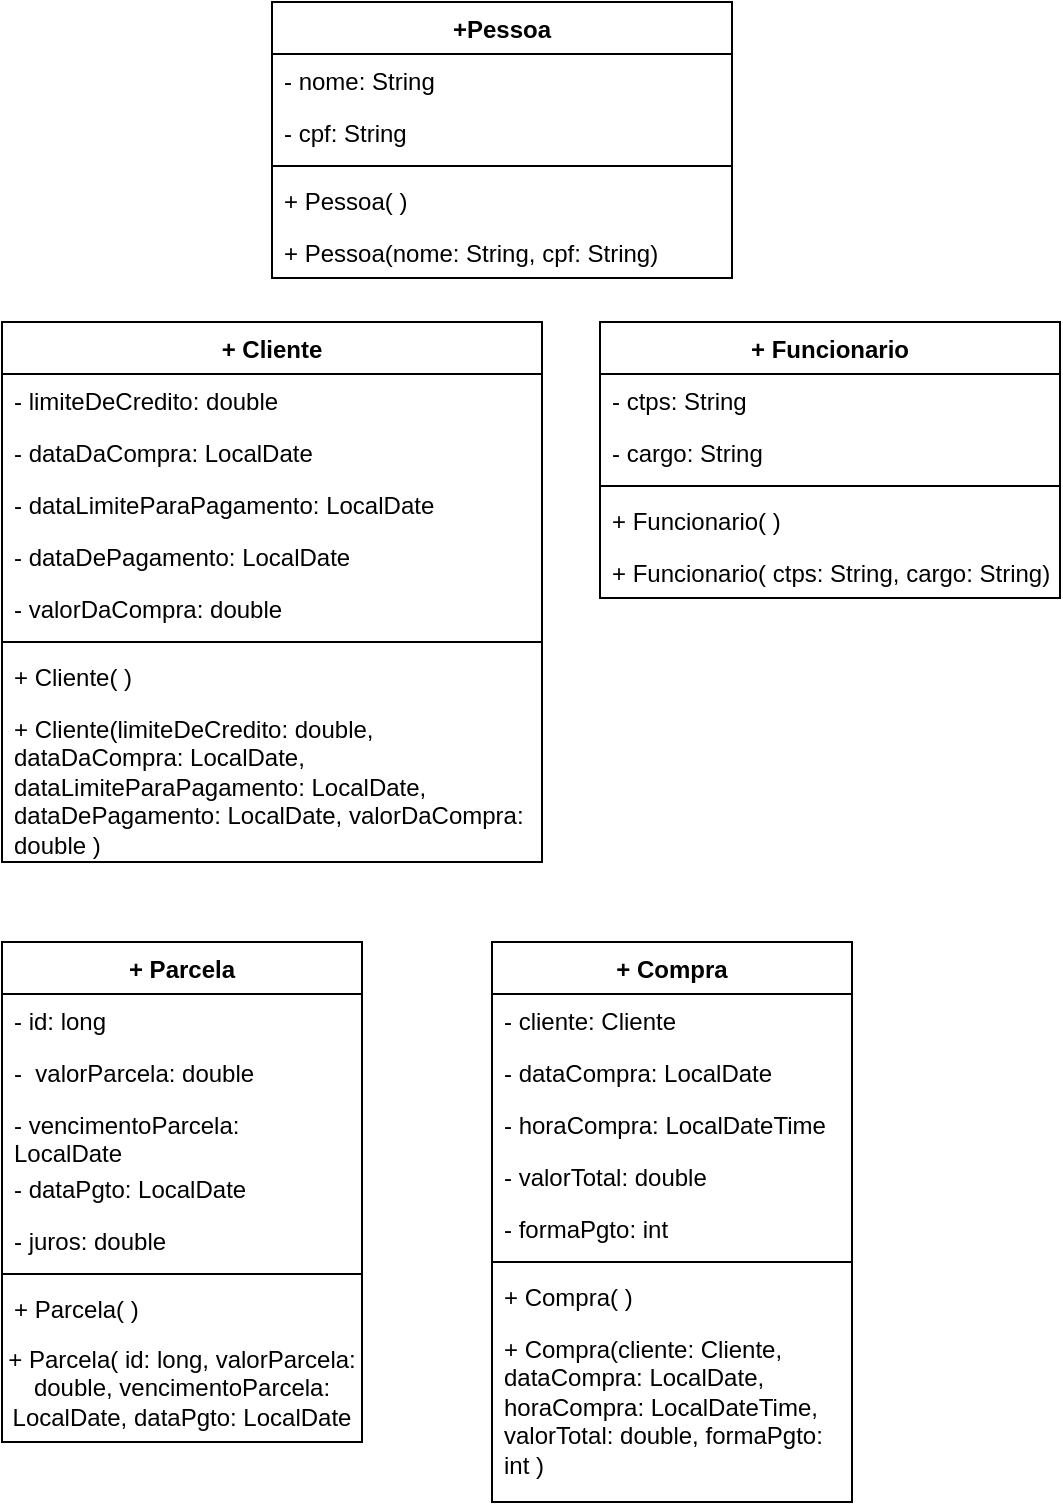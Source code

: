 <mxfile version="21.0.6" type="github">
  <diagram name="Página-1" id="w4dack0DZK9mibiYDhm6">
    <mxGraphModel dx="614" dy="611" grid="1" gridSize="10" guides="1" tooltips="1" connect="1" arrows="1" fold="1" page="1" pageScale="1" pageWidth="827" pageHeight="1169" math="0" shadow="0">
      <root>
        <mxCell id="0" />
        <mxCell id="1" parent="0" />
        <mxCell id="keoGJfwxfNlejUzIRjcz-1" value="+Pessoa" style="swimlane;fontStyle=1;align=center;verticalAlign=top;childLayout=stackLayout;horizontal=1;startSize=26;horizontalStack=0;resizeParent=1;resizeParentMax=0;resizeLast=0;collapsible=1;marginBottom=0;whiteSpace=wrap;html=1;" vertex="1" parent="1">
          <mxGeometry x="250" y="50" width="230" height="138" as="geometry" />
        </mxCell>
        <mxCell id="keoGJfwxfNlejUzIRjcz-2" value="- nome: String" style="text;strokeColor=none;fillColor=none;align=left;verticalAlign=top;spacingLeft=4;spacingRight=4;overflow=hidden;rotatable=0;points=[[0,0.5],[1,0.5]];portConstraint=eastwest;whiteSpace=wrap;html=1;" vertex="1" parent="keoGJfwxfNlejUzIRjcz-1">
          <mxGeometry y="26" width="230" height="26" as="geometry" />
        </mxCell>
        <mxCell id="keoGJfwxfNlejUzIRjcz-6" value="- cpf: String" style="text;strokeColor=none;fillColor=none;align=left;verticalAlign=top;spacingLeft=4;spacingRight=4;overflow=hidden;rotatable=0;points=[[0,0.5],[1,0.5]];portConstraint=eastwest;whiteSpace=wrap;html=1;" vertex="1" parent="keoGJfwxfNlejUzIRjcz-1">
          <mxGeometry y="52" width="230" height="26" as="geometry" />
        </mxCell>
        <mxCell id="keoGJfwxfNlejUzIRjcz-3" value="" style="line;strokeWidth=1;fillColor=none;align=left;verticalAlign=middle;spacingTop=-1;spacingLeft=3;spacingRight=3;rotatable=0;labelPosition=right;points=[];portConstraint=eastwest;strokeColor=inherit;" vertex="1" parent="keoGJfwxfNlejUzIRjcz-1">
          <mxGeometry y="78" width="230" height="8" as="geometry" />
        </mxCell>
        <mxCell id="keoGJfwxfNlejUzIRjcz-4" value="+ Pessoa( )&lt;br&gt;" style="text;strokeColor=none;fillColor=none;align=left;verticalAlign=top;spacingLeft=4;spacingRight=4;overflow=hidden;rotatable=0;points=[[0,0.5],[1,0.5]];portConstraint=eastwest;whiteSpace=wrap;html=1;" vertex="1" parent="keoGJfwxfNlejUzIRjcz-1">
          <mxGeometry y="86" width="230" height="26" as="geometry" />
        </mxCell>
        <mxCell id="keoGJfwxfNlejUzIRjcz-8" value="+ Pessoa(nome: String, cpf: String)" style="text;strokeColor=none;fillColor=none;align=left;verticalAlign=top;spacingLeft=4;spacingRight=4;overflow=hidden;rotatable=0;points=[[0,0.5],[1,0.5]];portConstraint=eastwest;whiteSpace=wrap;html=1;" vertex="1" parent="keoGJfwxfNlejUzIRjcz-1">
          <mxGeometry y="112" width="230" height="26" as="geometry" />
        </mxCell>
        <mxCell id="keoGJfwxfNlejUzIRjcz-9" value="+ Cliente" style="swimlane;fontStyle=1;align=center;verticalAlign=top;childLayout=stackLayout;horizontal=1;startSize=26;horizontalStack=0;resizeParent=1;resizeParentMax=0;resizeLast=0;collapsible=1;marginBottom=0;whiteSpace=wrap;html=1;" vertex="1" parent="1">
          <mxGeometry x="115" y="210" width="270" height="270" as="geometry" />
        </mxCell>
        <mxCell id="keoGJfwxfNlejUzIRjcz-10" value="- limiteDeCredito: double" style="text;strokeColor=none;fillColor=none;align=left;verticalAlign=top;spacingLeft=4;spacingRight=4;overflow=hidden;rotatable=0;points=[[0,0.5],[1,0.5]];portConstraint=eastwest;whiteSpace=wrap;html=1;" vertex="1" parent="keoGJfwxfNlejUzIRjcz-9">
          <mxGeometry y="26" width="270" height="26" as="geometry" />
        </mxCell>
        <mxCell id="keoGJfwxfNlejUzIRjcz-14" value="- dataDaCompra: LocalDate" style="text;strokeColor=none;fillColor=none;align=left;verticalAlign=top;spacingLeft=4;spacingRight=4;overflow=hidden;rotatable=0;points=[[0,0.5],[1,0.5]];portConstraint=eastwest;whiteSpace=wrap;html=1;" vertex="1" parent="keoGJfwxfNlejUzIRjcz-9">
          <mxGeometry y="52" width="270" height="26" as="geometry" />
        </mxCell>
        <mxCell id="keoGJfwxfNlejUzIRjcz-15" value="- dataLimiteParaPagamento: LocalDate" style="text;strokeColor=none;fillColor=none;align=left;verticalAlign=top;spacingLeft=4;spacingRight=4;overflow=hidden;rotatable=0;points=[[0,0.5],[1,0.5]];portConstraint=eastwest;whiteSpace=wrap;html=1;" vertex="1" parent="keoGJfwxfNlejUzIRjcz-9">
          <mxGeometry y="78" width="270" height="26" as="geometry" />
        </mxCell>
        <mxCell id="keoGJfwxfNlejUzIRjcz-16" value="- dataDePagamento: LocalDate" style="text;strokeColor=none;fillColor=none;align=left;verticalAlign=top;spacingLeft=4;spacingRight=4;overflow=hidden;rotatable=0;points=[[0,0.5],[1,0.5]];portConstraint=eastwest;whiteSpace=wrap;html=1;" vertex="1" parent="keoGJfwxfNlejUzIRjcz-9">
          <mxGeometry y="104" width="270" height="26" as="geometry" />
        </mxCell>
        <mxCell id="keoGJfwxfNlejUzIRjcz-13" value="- valorDaCompra: double" style="text;strokeColor=none;fillColor=none;align=left;verticalAlign=top;spacingLeft=4;spacingRight=4;overflow=hidden;rotatable=0;points=[[0,0.5],[1,0.5]];portConstraint=eastwest;whiteSpace=wrap;html=1;" vertex="1" parent="keoGJfwxfNlejUzIRjcz-9">
          <mxGeometry y="130" width="270" height="26" as="geometry" />
        </mxCell>
        <mxCell id="keoGJfwxfNlejUzIRjcz-11" value="" style="line;strokeWidth=1;fillColor=none;align=left;verticalAlign=middle;spacingTop=-1;spacingLeft=3;spacingRight=3;rotatable=0;labelPosition=right;points=[];portConstraint=eastwest;strokeColor=inherit;" vertex="1" parent="keoGJfwxfNlejUzIRjcz-9">
          <mxGeometry y="156" width="270" height="8" as="geometry" />
        </mxCell>
        <mxCell id="keoGJfwxfNlejUzIRjcz-12" value="+ Cliente( )" style="text;strokeColor=none;fillColor=none;align=left;verticalAlign=top;spacingLeft=4;spacingRight=4;overflow=hidden;rotatable=0;points=[[0,0.5],[1,0.5]];portConstraint=eastwest;whiteSpace=wrap;html=1;" vertex="1" parent="keoGJfwxfNlejUzIRjcz-9">
          <mxGeometry y="164" width="270" height="26" as="geometry" />
        </mxCell>
        <mxCell id="keoGJfwxfNlejUzIRjcz-17" value="+ Cliente(limiteDeCredito: double, dataDaCompra: LocalDate, dataLimiteParaPagamento: LocalDate, dataDePagamento: LocalDate, valorDaCompra: double )" style="text;strokeColor=none;fillColor=none;align=left;verticalAlign=top;spacingLeft=4;spacingRight=4;overflow=hidden;rotatable=0;points=[[0,0.5],[1,0.5]];portConstraint=eastwest;whiteSpace=wrap;html=1;" vertex="1" parent="keoGJfwxfNlejUzIRjcz-9">
          <mxGeometry y="190" width="270" height="80" as="geometry" />
        </mxCell>
        <mxCell id="keoGJfwxfNlejUzIRjcz-18" value="+ Funcionario" style="swimlane;fontStyle=1;align=center;verticalAlign=top;childLayout=stackLayout;horizontal=1;startSize=26;horizontalStack=0;resizeParent=1;resizeParentMax=0;resizeLast=0;collapsible=1;marginBottom=0;whiteSpace=wrap;html=1;" vertex="1" parent="1">
          <mxGeometry x="414" y="210" width="230" height="138" as="geometry" />
        </mxCell>
        <mxCell id="keoGJfwxfNlejUzIRjcz-19" value="- ctps: String" style="text;strokeColor=none;fillColor=none;align=left;verticalAlign=top;spacingLeft=4;spacingRight=4;overflow=hidden;rotatable=0;points=[[0,0.5],[1,0.5]];portConstraint=eastwest;whiteSpace=wrap;html=1;" vertex="1" parent="keoGJfwxfNlejUzIRjcz-18">
          <mxGeometry y="26" width="230" height="26" as="geometry" />
        </mxCell>
        <mxCell id="keoGJfwxfNlejUzIRjcz-20" value="- cargo: String" style="text;strokeColor=none;fillColor=none;align=left;verticalAlign=top;spacingLeft=4;spacingRight=4;overflow=hidden;rotatable=0;points=[[0,0.5],[1,0.5]];portConstraint=eastwest;whiteSpace=wrap;html=1;" vertex="1" parent="keoGJfwxfNlejUzIRjcz-18">
          <mxGeometry y="52" width="230" height="26" as="geometry" />
        </mxCell>
        <mxCell id="keoGJfwxfNlejUzIRjcz-21" value="" style="line;strokeWidth=1;fillColor=none;align=left;verticalAlign=middle;spacingTop=-1;spacingLeft=3;spacingRight=3;rotatable=0;labelPosition=right;points=[];portConstraint=eastwest;strokeColor=inherit;" vertex="1" parent="keoGJfwxfNlejUzIRjcz-18">
          <mxGeometry y="78" width="230" height="8" as="geometry" />
        </mxCell>
        <mxCell id="keoGJfwxfNlejUzIRjcz-22" value="+ Funcionario( )" style="text;strokeColor=none;fillColor=none;align=left;verticalAlign=top;spacingLeft=4;spacingRight=4;overflow=hidden;rotatable=0;points=[[0,0.5],[1,0.5]];portConstraint=eastwest;whiteSpace=wrap;html=1;" vertex="1" parent="keoGJfwxfNlejUzIRjcz-18">
          <mxGeometry y="86" width="230" height="26" as="geometry" />
        </mxCell>
        <mxCell id="keoGJfwxfNlejUzIRjcz-23" value="+ Funcionario( ctps: String, cargo: String)" style="text;strokeColor=none;fillColor=none;align=left;verticalAlign=top;spacingLeft=4;spacingRight=4;overflow=hidden;rotatable=0;points=[[0,0.5],[1,0.5]];portConstraint=eastwest;whiteSpace=wrap;html=1;" vertex="1" parent="keoGJfwxfNlejUzIRjcz-18">
          <mxGeometry y="112" width="230" height="26" as="geometry" />
        </mxCell>
        <mxCell id="keoGJfwxfNlejUzIRjcz-24" value="+ Compra" style="swimlane;fontStyle=1;align=center;verticalAlign=top;childLayout=stackLayout;horizontal=1;startSize=26;horizontalStack=0;resizeParent=1;resizeParentMax=0;resizeLast=0;collapsible=1;marginBottom=0;whiteSpace=wrap;html=1;" vertex="1" parent="1">
          <mxGeometry x="360" y="520" width="180" height="280" as="geometry" />
        </mxCell>
        <mxCell id="keoGJfwxfNlejUzIRjcz-25" value="- cliente: Cliente" style="text;strokeColor=none;fillColor=none;align=left;verticalAlign=top;spacingLeft=4;spacingRight=4;overflow=hidden;rotatable=0;points=[[0,0.5],[1,0.5]];portConstraint=eastwest;whiteSpace=wrap;html=1;" vertex="1" parent="keoGJfwxfNlejUzIRjcz-24">
          <mxGeometry y="26" width="180" height="26" as="geometry" />
        </mxCell>
        <mxCell id="keoGJfwxfNlejUzIRjcz-28" value="- dataCompra: LocalDate" style="text;strokeColor=none;fillColor=none;align=left;verticalAlign=top;spacingLeft=4;spacingRight=4;overflow=hidden;rotatable=0;points=[[0,0.5],[1,0.5]];portConstraint=eastwest;whiteSpace=wrap;html=1;" vertex="1" parent="keoGJfwxfNlejUzIRjcz-24">
          <mxGeometry y="52" width="180" height="26" as="geometry" />
        </mxCell>
        <mxCell id="keoGJfwxfNlejUzIRjcz-29" value="- horaCompra: LocalDateTime" style="text;strokeColor=none;fillColor=none;align=left;verticalAlign=top;spacingLeft=4;spacingRight=4;overflow=hidden;rotatable=0;points=[[0,0.5],[1,0.5]];portConstraint=eastwest;whiteSpace=wrap;html=1;" vertex="1" parent="keoGJfwxfNlejUzIRjcz-24">
          <mxGeometry y="78" width="180" height="26" as="geometry" />
        </mxCell>
        <mxCell id="keoGJfwxfNlejUzIRjcz-30" value="- valorTotal: double" style="text;strokeColor=none;fillColor=none;align=left;verticalAlign=top;spacingLeft=4;spacingRight=4;overflow=hidden;rotatable=0;points=[[0,0.5],[1,0.5]];portConstraint=eastwest;whiteSpace=wrap;html=1;" vertex="1" parent="keoGJfwxfNlejUzIRjcz-24">
          <mxGeometry y="104" width="180" height="26" as="geometry" />
        </mxCell>
        <mxCell id="keoGJfwxfNlejUzIRjcz-31" value="- formaPgto: int" style="text;strokeColor=none;fillColor=none;align=left;verticalAlign=top;spacingLeft=4;spacingRight=4;overflow=hidden;rotatable=0;points=[[0,0.5],[1,0.5]];portConstraint=eastwest;whiteSpace=wrap;html=1;" vertex="1" parent="keoGJfwxfNlejUzIRjcz-24">
          <mxGeometry y="130" width="180" height="26" as="geometry" />
        </mxCell>
        <mxCell id="keoGJfwxfNlejUzIRjcz-26" value="" style="line;strokeWidth=1;fillColor=none;align=left;verticalAlign=middle;spacingTop=-1;spacingLeft=3;spacingRight=3;rotatable=0;labelPosition=right;points=[];portConstraint=eastwest;strokeColor=inherit;" vertex="1" parent="keoGJfwxfNlejUzIRjcz-24">
          <mxGeometry y="156" width="180" height="8" as="geometry" />
        </mxCell>
        <mxCell id="keoGJfwxfNlejUzIRjcz-27" value="+ Compra( )" style="text;strokeColor=none;fillColor=none;align=left;verticalAlign=top;spacingLeft=4;spacingRight=4;overflow=hidden;rotatable=0;points=[[0,0.5],[1,0.5]];portConstraint=eastwest;whiteSpace=wrap;html=1;" vertex="1" parent="keoGJfwxfNlejUzIRjcz-24">
          <mxGeometry y="164" width="180" height="26" as="geometry" />
        </mxCell>
        <mxCell id="keoGJfwxfNlejUzIRjcz-32" value="+ Compra(cliente: Cliente, dataCompra: LocalDate, horaCompra: LocalDateTime, valorTotal: double, formaPgto: int )" style="text;strokeColor=none;fillColor=none;align=left;verticalAlign=top;spacingLeft=4;spacingRight=4;overflow=hidden;rotatable=0;points=[[0,0.5],[1,0.5]];portConstraint=eastwest;whiteSpace=wrap;html=1;" vertex="1" parent="keoGJfwxfNlejUzIRjcz-24">
          <mxGeometry y="190" width="180" height="90" as="geometry" />
        </mxCell>
        <mxCell id="keoGJfwxfNlejUzIRjcz-33" value="+ Parcela" style="swimlane;fontStyle=1;align=center;verticalAlign=top;childLayout=stackLayout;horizontal=1;startSize=26;horizontalStack=0;resizeParent=1;resizeParentMax=0;resizeLast=0;collapsible=1;marginBottom=0;whiteSpace=wrap;html=1;" vertex="1" parent="1">
          <mxGeometry x="115" y="520" width="180" height="250" as="geometry" />
        </mxCell>
        <mxCell id="keoGJfwxfNlejUzIRjcz-34" value="- id: long" style="text;strokeColor=none;fillColor=none;align=left;verticalAlign=top;spacingLeft=4;spacingRight=4;overflow=hidden;rotatable=0;points=[[0,0.5],[1,0.5]];portConstraint=eastwest;whiteSpace=wrap;html=1;" vertex="1" parent="keoGJfwxfNlejUzIRjcz-33">
          <mxGeometry y="26" width="180" height="26" as="geometry" />
        </mxCell>
        <mxCell id="keoGJfwxfNlejUzIRjcz-35" value="-&amp;nbsp; valorParcela: double" style="text;strokeColor=none;fillColor=none;align=left;verticalAlign=top;spacingLeft=4;spacingRight=4;overflow=hidden;rotatable=0;points=[[0,0.5],[1,0.5]];portConstraint=eastwest;whiteSpace=wrap;html=1;" vertex="1" parent="keoGJfwxfNlejUzIRjcz-33">
          <mxGeometry y="52" width="180" height="26" as="geometry" />
        </mxCell>
        <mxCell id="keoGJfwxfNlejUzIRjcz-36" value="- vencimentoParcela: LocalDate" style="text;strokeColor=none;fillColor=none;align=left;verticalAlign=top;spacingLeft=4;spacingRight=4;overflow=hidden;rotatable=0;points=[[0,0.5],[1,0.5]];portConstraint=eastwest;whiteSpace=wrap;html=1;" vertex="1" parent="keoGJfwxfNlejUzIRjcz-33">
          <mxGeometry y="78" width="180" height="32" as="geometry" />
        </mxCell>
        <mxCell id="keoGJfwxfNlejUzIRjcz-37" value="- dataPgto: LocalDate" style="text;strokeColor=none;fillColor=none;align=left;verticalAlign=top;spacingLeft=4;spacingRight=4;overflow=hidden;rotatable=0;points=[[0,0.5],[1,0.5]];portConstraint=eastwest;whiteSpace=wrap;html=1;" vertex="1" parent="keoGJfwxfNlejUzIRjcz-33">
          <mxGeometry y="110" width="180" height="26" as="geometry" />
        </mxCell>
        <mxCell id="keoGJfwxfNlejUzIRjcz-38" value="- juros: double" style="text;strokeColor=none;fillColor=none;align=left;verticalAlign=top;spacingLeft=4;spacingRight=4;overflow=hidden;rotatable=0;points=[[0,0.5],[1,0.5]];portConstraint=eastwest;whiteSpace=wrap;html=1;" vertex="1" parent="keoGJfwxfNlejUzIRjcz-33">
          <mxGeometry y="136" width="180" height="26" as="geometry" />
        </mxCell>
        <mxCell id="keoGJfwxfNlejUzIRjcz-39" value="" style="line;strokeWidth=1;fillColor=none;align=left;verticalAlign=middle;spacingTop=-1;spacingLeft=3;spacingRight=3;rotatable=0;labelPosition=right;points=[];portConstraint=eastwest;strokeColor=inherit;" vertex="1" parent="keoGJfwxfNlejUzIRjcz-33">
          <mxGeometry y="162" width="180" height="8" as="geometry" />
        </mxCell>
        <mxCell id="keoGJfwxfNlejUzIRjcz-40" value="+ Parcela( )" style="text;strokeColor=none;fillColor=none;align=left;verticalAlign=top;spacingLeft=4;spacingRight=4;overflow=hidden;rotatable=0;points=[[0,0.5],[1,0.5]];portConstraint=eastwest;whiteSpace=wrap;html=1;" vertex="1" parent="keoGJfwxfNlejUzIRjcz-33">
          <mxGeometry y="170" width="180" height="26" as="geometry" />
        </mxCell>
        <mxCell id="keoGJfwxfNlejUzIRjcz-43" value="+ Parcela( id: long, valorParcela: double, vencimentoParcela: LocalDate, dataPgto: LocalDate" style="text;strokeColor=none;align=center;fillColor=none;html=1;verticalAlign=middle;whiteSpace=wrap;rounded=0;" vertex="1" parent="keoGJfwxfNlejUzIRjcz-33">
          <mxGeometry y="196" width="180" height="54" as="geometry" />
        </mxCell>
      </root>
    </mxGraphModel>
  </diagram>
</mxfile>
